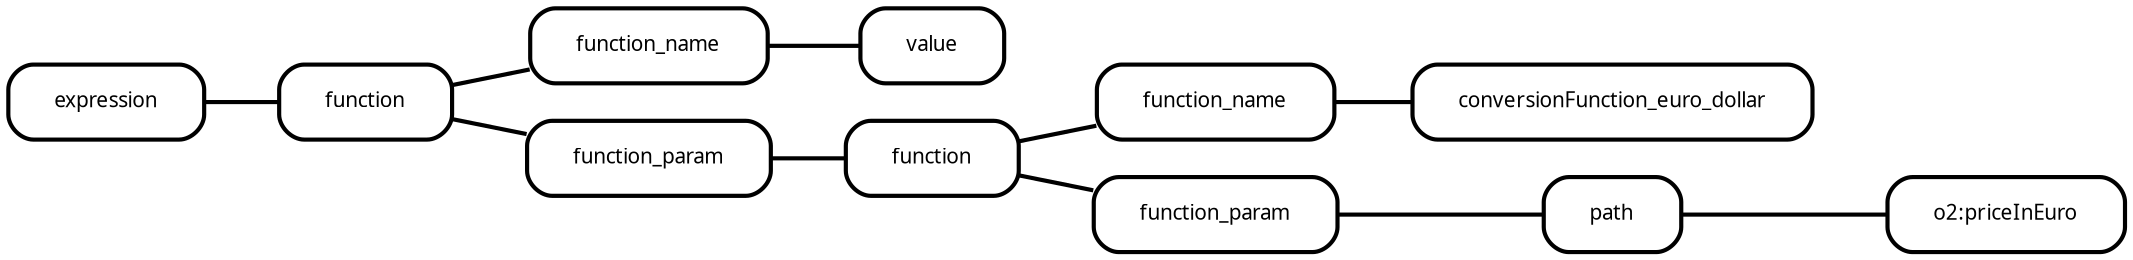 digraph  {
rankdir=LR;
"0__expression" [fillcolor="#fafafa", fontname="Fira Mono", fontsize=10, label=expression, margin="0.3,0.1", penwidth="2.0", shape=rounded, style=rounded];
"0__expression__function" [fillcolor="#fafafa", fontname="Fira Mono", fontsize=10, label=function, margin="0.3,0.1", penwidth="2.0", shape=rounded, style=rounded];
"0__expression__function__function_name" [fillcolor="#fafafa", fontname="Fira Mono", fontsize=10, label=function_name, margin="0.3,0.1", penwidth="2.0", shape=rounded, style=rounded];
"0__expression__function__function_name__value" [fillcolor="#fafafa", fontname="Fira Mono", fontsize=10, label=value, margin="0.3,0.1", penwidth="2.0", shape=rounded, style=rounded];
"0__expression__function__function_param" [fillcolor="#fafafa", fontname="Fira Mono", fontsize=10, label=function_param, margin="0.3,0.1", penwidth="2.0", shape=rounded, style=rounded];
"0__expression__function__function_param__function" [fillcolor="#fafafa", fontname="Fira Mono", fontsize=10, label=function, margin="0.3,0.1", penwidth="2.0", shape=rounded, style=rounded];
"0__expression__function__function_param__function__function_name" [fillcolor="#fafafa", fontname="Fira Mono", fontsize=10, label=function_name, margin="0.3,0.1", penwidth="2.0", shape=rounded, style=rounded];
"0__expression__function__function_param__function__function_name__conversionFunction_euro_dollar" [fillcolor="#fafafa", fontname="Fira Mono", fontsize=10, label=conversionFunction_euro_dollar, margin="0.3,0.1", penwidth="2.0", shape=rounded, style=rounded];
"0__expression__function__function_param__function__function_param" [fillcolor="#fafafa", fontname="Fira Mono", fontsize=10, label=function_param, margin="0.3,0.1", penwidth="2.0", shape=rounded, style=rounded];
"0__expression__function__function_param__function__function_param__path" [fillcolor="#fafafa", fontname="Fira Mono", fontsize=10, label=path, margin="0.3,0.1", penwidth="2.0", shape=rounded, style=rounded];
"0__expression__function__function_param__function__function_param__path__o2---priceInEuro" [fillcolor="#fafafa", fontname="Fira Mono", fontsize=10, label="o2:priceInEuro", margin="0.3,0.1", penwidth="2.0", shape=rounded, style=rounded];
"0__expression" -> "0__expression__function"  [arrowhead=none, key=0, penwidth="2.0"];
"0__expression__function" -> "0__expression__function__function_name"  [arrowhead=none, key=0, penwidth="2.0"];
"0__expression__function" -> "0__expression__function__function_param"  [arrowhead=none, key=0, penwidth="2.0"];
"0__expression__function__function_name" -> "0__expression__function__function_name__value"  [arrowhead=none, key=0, penwidth="2.0"];
"0__expression__function__function_param" -> "0__expression__function__function_param__function"  [arrowhead=none, key=0, penwidth="2.0"];
"0__expression__function__function_param__function" -> "0__expression__function__function_param__function__function_name"  [arrowhead=none, key=0, penwidth="2.0"];
"0__expression__function__function_param__function" -> "0__expression__function__function_param__function__function_param"  [arrowhead=none, key=0, penwidth="2.0"];
"0__expression__function__function_param__function__function_name" -> "0__expression__function__function_param__function__function_name__conversionFunction_euro_dollar"  [arrowhead=none, key=0, penwidth="2.0"];
"0__expression__function__function_param__function__function_param" -> "0__expression__function__function_param__function__function_param__path"  [arrowhead=none, key=0, penwidth="2.0"];
"0__expression__function__function_param__function__function_param__path" -> "0__expression__function__function_param__function__function_param__path__o2---priceInEuro"  [arrowhead=none, key=0, penwidth="2.0"];
}
